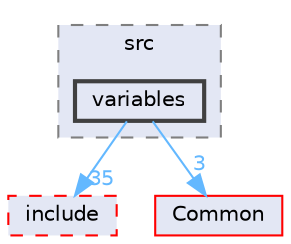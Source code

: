 digraph "SU2_CFD/src/variables"
{
 // LATEX_PDF_SIZE
  bgcolor="transparent";
  edge [fontname=Helvetica,fontsize=10,labelfontname=Helvetica,labelfontsize=10];
  node [fontname=Helvetica,fontsize=10,shape=box,height=0.2,width=0.4];
  compound=true
  subgraph clusterdir_74ad77d76f42ded9212b1c5616a2ad50 {
    graph [ bgcolor="#e3e7f4", pencolor="grey50", label="src", fontname=Helvetica,fontsize=10 style="filled,dashed", URL="dir_74ad77d76f42ded9212b1c5616a2ad50.html",tooltip=""]
  dir_cef5c94d7eb549a7cc37fa2b603b3700 [label="variables", fillcolor="#e3e7f4", color="grey25", style="filled,bold", URL="dir_cef5c94d7eb549a7cc37fa2b603b3700.html",tooltip=""];
  }
  dir_3b735dd5547717c34264cbbbba892a8a [label="include", fillcolor="#e3e7f4", color="red", style="filled,dashed", URL="dir_3b735dd5547717c34264cbbbba892a8a.html",tooltip=""];
  dir_4ab6b4cc6a7edbff49100e9123df213f [label="Common", fillcolor="#e3e7f4", color="red", style="filled", URL="dir_4ab6b4cc6a7edbff49100e9123df213f.html",tooltip=""];
  dir_cef5c94d7eb549a7cc37fa2b603b3700->dir_3b735dd5547717c34264cbbbba892a8a [headlabel="35", labeldistance=1.5 headhref="dir_000101_000047.html" href="dir_000101_000047.html" color="steelblue1" fontcolor="steelblue1"];
  dir_cef5c94d7eb549a7cc37fa2b603b3700->dir_4ab6b4cc6a7edbff49100e9123df213f [headlabel="3", labeldistance=1.5 headhref="dir_000101_000008.html" href="dir_000101_000008.html" color="steelblue1" fontcolor="steelblue1"];
}

